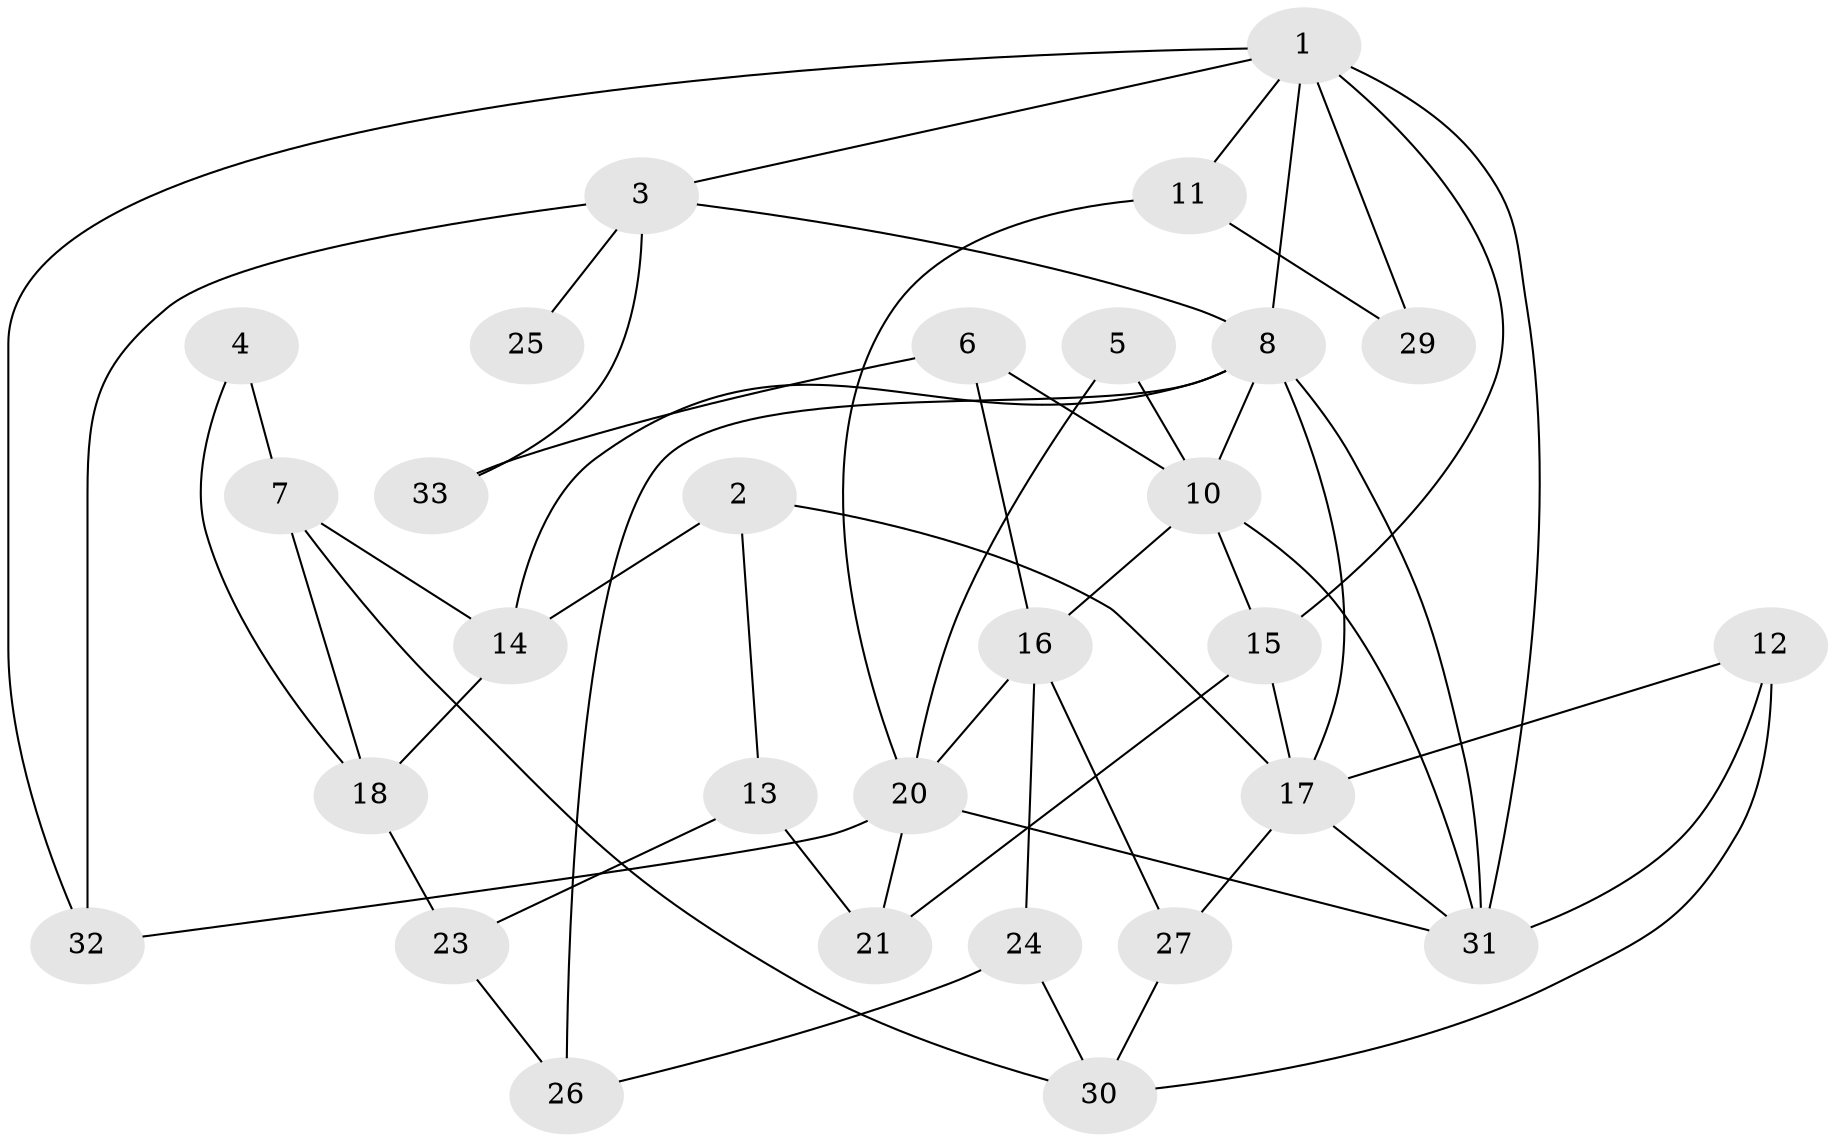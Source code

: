 // original degree distribution, {3: 0.23076923076923078, 6: 0.046153846153846156, 2: 0.16923076923076924, 4: 0.2, 1: 0.2, 5: 0.07692307692307693, 7: 0.015384615384615385, 0: 0.06153846153846154}
// Generated by graph-tools (version 1.1) at 2025/00/03/09/25 03:00:44]
// undirected, 29 vertices, 55 edges
graph export_dot {
graph [start="1"]
  node [color=gray90,style=filled];
  1;
  2;
  3;
  4;
  5;
  6;
  7;
  8;
  10;
  11;
  12;
  13;
  14;
  15;
  16;
  17;
  18;
  20;
  21;
  23;
  24;
  25;
  26;
  27;
  29;
  30;
  31;
  32;
  33;
  1 -- 3 [weight=1.0];
  1 -- 8 [weight=1.0];
  1 -- 11 [weight=1.0];
  1 -- 15 [weight=1.0];
  1 -- 29 [weight=1.0];
  1 -- 31 [weight=1.0];
  1 -- 32 [weight=1.0];
  2 -- 13 [weight=1.0];
  2 -- 14 [weight=1.0];
  2 -- 17 [weight=2.0];
  3 -- 8 [weight=1.0];
  3 -- 25 [weight=1.0];
  3 -- 32 [weight=1.0];
  3 -- 33 [weight=1.0];
  4 -- 7 [weight=1.0];
  4 -- 18 [weight=1.0];
  5 -- 10 [weight=1.0];
  5 -- 20 [weight=2.0];
  6 -- 10 [weight=1.0];
  6 -- 16 [weight=1.0];
  6 -- 33 [weight=1.0];
  7 -- 14 [weight=1.0];
  7 -- 18 [weight=1.0];
  7 -- 30 [weight=1.0];
  8 -- 10 [weight=1.0];
  8 -- 14 [weight=1.0];
  8 -- 17 [weight=2.0];
  8 -- 26 [weight=1.0];
  8 -- 31 [weight=1.0];
  10 -- 15 [weight=1.0];
  10 -- 16 [weight=1.0];
  10 -- 31 [weight=1.0];
  11 -- 20 [weight=1.0];
  11 -- 29 [weight=1.0];
  12 -- 17 [weight=1.0];
  12 -- 30 [weight=1.0];
  12 -- 31 [weight=1.0];
  13 -- 21 [weight=1.0];
  13 -- 23 [weight=2.0];
  14 -- 18 [weight=1.0];
  15 -- 17 [weight=1.0];
  15 -- 21 [weight=1.0];
  16 -- 20 [weight=1.0];
  16 -- 24 [weight=1.0];
  16 -- 27 [weight=1.0];
  17 -- 27 [weight=1.0];
  17 -- 31 [weight=1.0];
  18 -- 23 [weight=1.0];
  20 -- 21 [weight=1.0];
  20 -- 31 [weight=1.0];
  20 -- 32 [weight=1.0];
  23 -- 26 [weight=1.0];
  24 -- 26 [weight=1.0];
  24 -- 30 [weight=1.0];
  27 -- 30 [weight=1.0];
}
